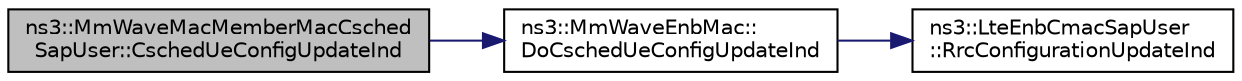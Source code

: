 digraph "ns3::MmWaveMacMemberMacCschedSapUser::CschedUeConfigUpdateInd"
{
  edge [fontname="Helvetica",fontsize="10",labelfontname="Helvetica",labelfontsize="10"];
  node [fontname="Helvetica",fontsize="10",shape=record];
  rankdir="LR";
  Node1 [label="ns3::MmWaveMacMemberMacCsched\lSapUser::CschedUeConfigUpdateInd",height=0.2,width=0.4,color="black", fillcolor="grey75", style="filled", fontcolor="black"];
  Node1 -> Node2 [color="midnightblue",fontsize="10",style="solid"];
  Node2 [label="ns3::MmWaveEnbMac::\lDoCschedUeConfigUpdateInd",height=0.2,width=0.4,color="black", fillcolor="white", style="filled",URL="$d5/dcd/classns3_1_1MmWaveEnbMac.html#a562791e2228d91c7f754f0889d503005"];
  Node2 -> Node3 [color="midnightblue",fontsize="10",style="solid"];
  Node3 [label="ns3::LteEnbCmacSapUser\l::RrcConfigurationUpdateInd",height=0.2,width=0.4,color="black", fillcolor="white", style="filled",URL="$d8/d14/classns3_1_1LteEnbCmacSapUser.html#a8f4da51dc1d210f48d07efc198e7d08a"];
}

